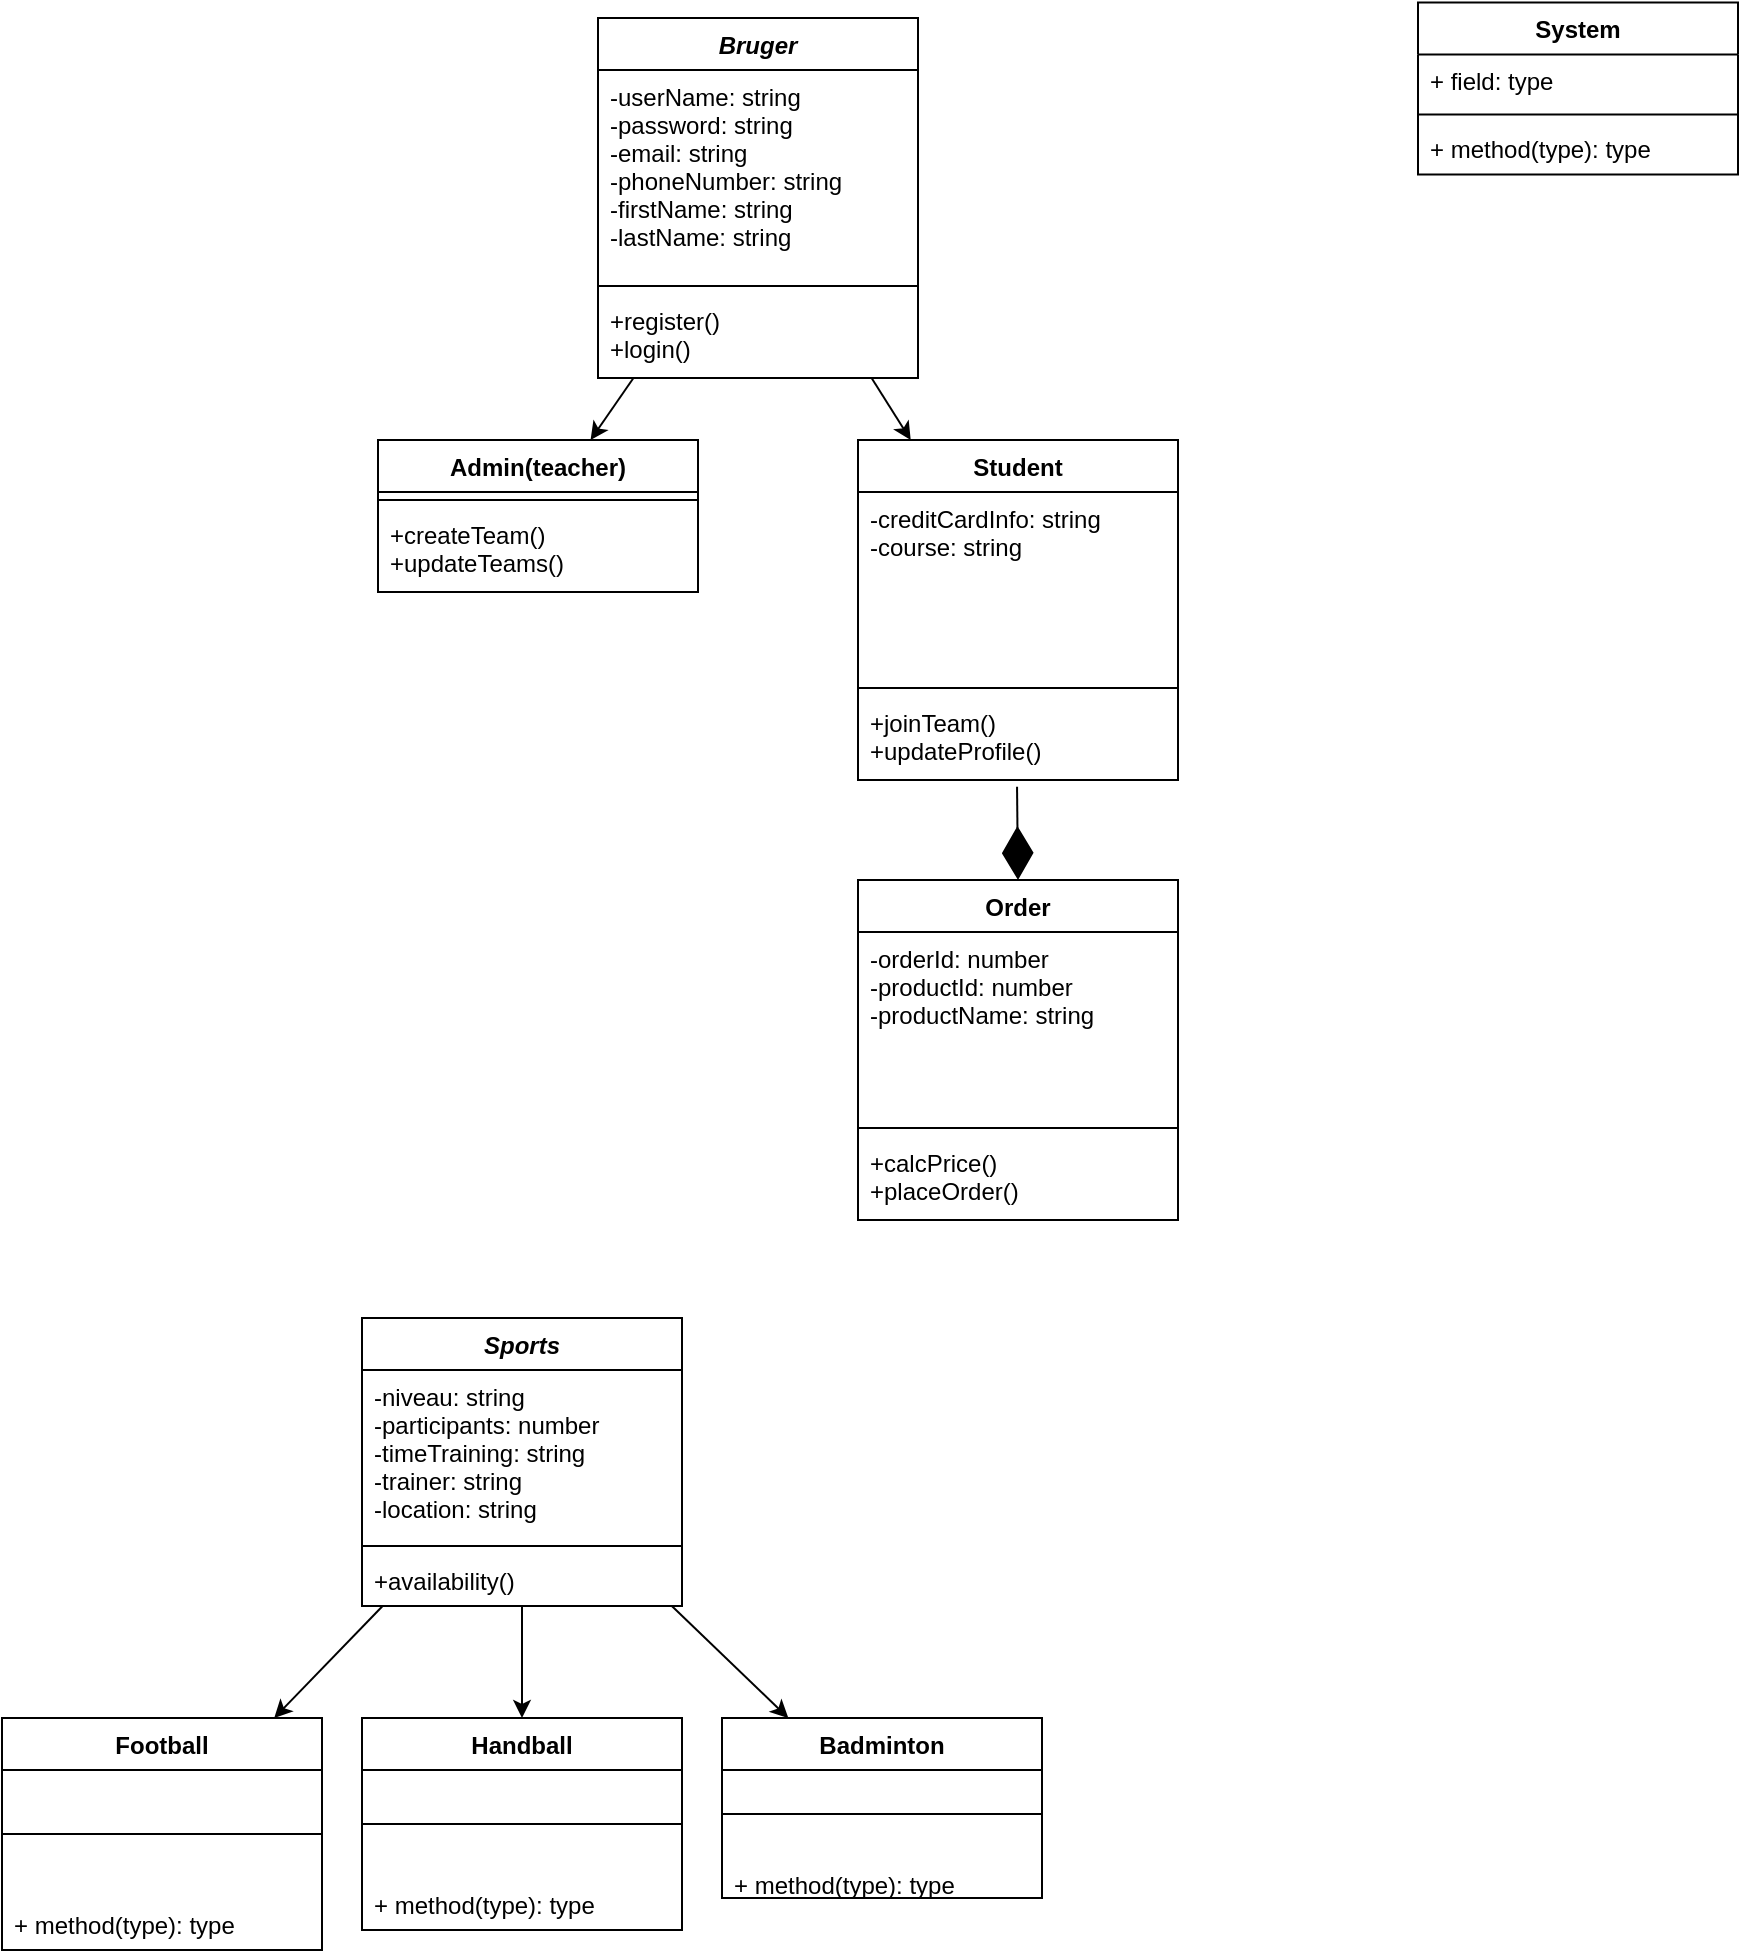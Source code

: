<mxfile version="12.0.0" type="github" pages="1"><diagram name="Page-1" id="e7e014a7-5840-1c2e-5031-d8a46d1fe8dd"><mxGraphModel dx="1264" dy="534" grid="1" gridSize="10" guides="1" tooltips="1" connect="1" arrows="1" fold="1" page="1" pageScale="1" pageWidth="1169" pageHeight="826" background="#ffffff" math="0" shadow="0"><root><mxCell id="0"/><mxCell id="1" parent="0"/><mxCell id="LFXo94fJ0sIlH8z8r5xg-41" value="" style="edgeStyle=none;rounded=0;orthogonalLoop=1;jettySize=auto;html=1;" edge="1" parent="1" source="LFXo94fJ0sIlH8z8r5xg-43" target="LFXo94fJ0sIlH8z8r5xg-51"><mxGeometry relative="1" as="geometry"/></mxCell><mxCell id="LFXo94fJ0sIlH8z8r5xg-42" value="" style="edgeStyle=none;rounded=0;orthogonalLoop=1;jettySize=auto;html=1;" edge="1" parent="1" source="LFXo94fJ0sIlH8z8r5xg-43" target="LFXo94fJ0sIlH8z8r5xg-47"><mxGeometry relative="1" as="geometry"/></mxCell><mxCell id="LFXo94fJ0sIlH8z8r5xg-43" value="Bruger" style="swimlane;fontStyle=3;align=center;verticalAlign=top;childLayout=stackLayout;horizontal=1;startSize=26;horizontalStack=0;resizeParent=1;resizeParentMax=0;resizeLast=0;collapsible=1;marginBottom=0;" vertex="1" parent="1"><mxGeometry x="350" y="29" width="160" height="180" as="geometry"><mxRectangle x="350" y="29" width="70" height="26" as="alternateBounds"/></mxGeometry></mxCell><mxCell id="LFXo94fJ0sIlH8z8r5xg-44" value="-userName: string&#10;-password: string&#10;-email: string&#10;-phoneNumber: string&#10;-firstName: string&#10;-lastName: string&#10;&#10;" style="text;strokeColor=none;fillColor=none;align=left;verticalAlign=top;spacingLeft=4;spacingRight=4;overflow=hidden;rotatable=0;points=[[0,0.5],[1,0.5]];portConstraint=eastwest;" vertex="1" parent="LFXo94fJ0sIlH8z8r5xg-43"><mxGeometry y="26" width="160" height="104" as="geometry"/></mxCell><mxCell id="LFXo94fJ0sIlH8z8r5xg-45" value="" style="line;strokeWidth=1;fillColor=none;align=left;verticalAlign=middle;spacingTop=-1;spacingLeft=3;spacingRight=3;rotatable=0;labelPosition=right;points=[];portConstraint=eastwest;" vertex="1" parent="LFXo94fJ0sIlH8z8r5xg-43"><mxGeometry y="130" width="160" height="8" as="geometry"/></mxCell><mxCell id="LFXo94fJ0sIlH8z8r5xg-46" value="+register()&#10;+login()" style="text;strokeColor=none;fillColor=none;align=left;verticalAlign=top;spacingLeft=4;spacingRight=4;overflow=hidden;rotatable=0;points=[[0,0.5],[1,0.5]];portConstraint=eastwest;" vertex="1" parent="LFXo94fJ0sIlH8z8r5xg-43"><mxGeometry y="138" width="160" height="42" as="geometry"/></mxCell><mxCell id="LFXo94fJ0sIlH8z8r5xg-47" value="Admin(teacher)" style="swimlane;fontStyle=1;align=center;verticalAlign=top;childLayout=stackLayout;horizontal=1;startSize=26;horizontalStack=0;resizeParent=1;resizeParentMax=0;resizeLast=0;collapsible=1;marginBottom=0;" vertex="1" parent="1"><mxGeometry x="240" y="240" width="160" height="76" as="geometry"><mxRectangle x="350" y="29" width="70" height="26" as="alternateBounds"/></mxGeometry></mxCell><mxCell id="LFXo94fJ0sIlH8z8r5xg-49" value="" style="line;strokeWidth=1;fillColor=none;align=left;verticalAlign=middle;spacingTop=-1;spacingLeft=3;spacingRight=3;rotatable=0;labelPosition=right;points=[];portConstraint=eastwest;" vertex="1" parent="LFXo94fJ0sIlH8z8r5xg-47"><mxGeometry y="26" width="160" height="8" as="geometry"/></mxCell><mxCell id="LFXo94fJ0sIlH8z8r5xg-50" value="+createTeam()&#10;+updateTeams()" style="text;strokeColor=none;fillColor=none;align=left;verticalAlign=top;spacingLeft=4;spacingRight=4;overflow=hidden;rotatable=0;points=[[0,0.5],[1,0.5]];portConstraint=eastwest;" vertex="1" parent="LFXo94fJ0sIlH8z8r5xg-47"><mxGeometry y="34" width="160" height="42" as="geometry"/></mxCell><mxCell id="LFXo94fJ0sIlH8z8r5xg-51" value="Student" style="swimlane;fontStyle=1;align=center;verticalAlign=top;childLayout=stackLayout;horizontal=1;startSize=26;horizontalStack=0;resizeParent=1;resizeParentMax=0;resizeLast=0;collapsible=1;marginBottom=0;" vertex="1" parent="1"><mxGeometry x="480" y="240" width="160" height="170" as="geometry"><mxRectangle x="350" y="29" width="70" height="26" as="alternateBounds"/></mxGeometry></mxCell><mxCell id="LFXo94fJ0sIlH8z8r5xg-52" value="-creditCardInfo: string&#10;-course: string" style="text;strokeColor=none;fillColor=none;align=left;verticalAlign=top;spacingLeft=4;spacingRight=4;overflow=hidden;rotatable=0;points=[[0,0.5],[1,0.5]];portConstraint=eastwest;" vertex="1" parent="LFXo94fJ0sIlH8z8r5xg-51"><mxGeometry y="26" width="160" height="94" as="geometry"/></mxCell><mxCell id="LFXo94fJ0sIlH8z8r5xg-53" value="" style="line;strokeWidth=1;fillColor=none;align=left;verticalAlign=middle;spacingTop=-1;spacingLeft=3;spacingRight=3;rotatable=0;labelPosition=right;points=[];portConstraint=eastwest;" vertex="1" parent="LFXo94fJ0sIlH8z8r5xg-51"><mxGeometry y="120" width="160" height="8" as="geometry"/></mxCell><mxCell id="LFXo94fJ0sIlH8z8r5xg-54" value="+joinTeam()&#10;+updateProfile()" style="text;strokeColor=none;fillColor=none;align=left;verticalAlign=top;spacingLeft=4;spacingRight=4;overflow=hidden;rotatable=0;points=[[0,0.5],[1,0.5]];portConstraint=eastwest;" vertex="1" parent="LFXo94fJ0sIlH8z8r5xg-51"><mxGeometry y="128" width="160" height="42" as="geometry"/></mxCell><mxCell id="LFXo94fJ0sIlH8z8r5xg-55" value="Order" style="swimlane;fontStyle=1;align=center;verticalAlign=top;childLayout=stackLayout;horizontal=1;startSize=26;horizontalStack=0;resizeParent=1;resizeParentMax=0;resizeLast=0;collapsible=1;marginBottom=0;" vertex="1" parent="1"><mxGeometry x="480" y="460" width="160" height="170" as="geometry"><mxRectangle x="350" y="29" width="70" height="26" as="alternateBounds"/></mxGeometry></mxCell><mxCell id="LFXo94fJ0sIlH8z8r5xg-56" value="-orderId: number&#10;-productId: number&#10;-productName: string&#10;" style="text;strokeColor=none;fillColor=none;align=left;verticalAlign=top;spacingLeft=4;spacingRight=4;overflow=hidden;rotatable=0;points=[[0,0.5],[1,0.5]];portConstraint=eastwest;" vertex="1" parent="LFXo94fJ0sIlH8z8r5xg-55"><mxGeometry y="26" width="160" height="94" as="geometry"/></mxCell><mxCell id="LFXo94fJ0sIlH8z8r5xg-57" value="" style="line;strokeWidth=1;fillColor=none;align=left;verticalAlign=middle;spacingTop=-1;spacingLeft=3;spacingRight=3;rotatable=0;labelPosition=right;points=[];portConstraint=eastwest;" vertex="1" parent="LFXo94fJ0sIlH8z8r5xg-55"><mxGeometry y="120" width="160" height="8" as="geometry"/></mxCell><mxCell id="LFXo94fJ0sIlH8z8r5xg-58" value="+calcPrice()&#10;+placeOrder()" style="text;strokeColor=none;fillColor=none;align=left;verticalAlign=top;spacingLeft=4;spacingRight=4;overflow=hidden;rotatable=0;points=[[0,0.5],[1,0.5]];portConstraint=eastwest;" vertex="1" parent="LFXo94fJ0sIlH8z8r5xg-55"><mxGeometry y="128" width="160" height="42" as="geometry"/></mxCell><mxCell id="LFXo94fJ0sIlH8z8r5xg-59" value="" style="edgeStyle=none;rounded=0;orthogonalLoop=1;jettySize=auto;html=1;" edge="1" parent="1" source="LFXo94fJ0sIlH8z8r5xg-62" target="LFXo94fJ0sIlH8z8r5xg-72"><mxGeometry relative="1" as="geometry"/></mxCell><mxCell id="LFXo94fJ0sIlH8z8r5xg-60" value="" style="edgeStyle=none;rounded=0;orthogonalLoop=1;jettySize=auto;html=1;" edge="1" parent="1" source="LFXo94fJ0sIlH8z8r5xg-62" target="LFXo94fJ0sIlH8z8r5xg-69"><mxGeometry relative="1" as="geometry"/></mxCell><mxCell id="LFXo94fJ0sIlH8z8r5xg-61" value="" style="edgeStyle=none;rounded=0;orthogonalLoop=1;jettySize=auto;html=1;" edge="1" parent="1" source="LFXo94fJ0sIlH8z8r5xg-62" target="LFXo94fJ0sIlH8z8r5xg-66"><mxGeometry relative="1" as="geometry"/></mxCell><mxCell id="LFXo94fJ0sIlH8z8r5xg-62" value="Sports" style="swimlane;fontStyle=3;align=center;verticalAlign=top;childLayout=stackLayout;horizontal=1;startSize=26;horizontalStack=0;resizeParent=1;resizeParentMax=0;resizeLast=0;collapsible=1;marginBottom=0;" vertex="1" parent="1"><mxGeometry x="232" y="679" width="160" height="144" as="geometry"/></mxCell><mxCell id="LFXo94fJ0sIlH8z8r5xg-63" value="-niveau: string&#10;-participants: number&#10;-timeTraining: string&#10;-trainer: string&#10;-location: string" style="text;strokeColor=none;fillColor=none;align=left;verticalAlign=top;spacingLeft=4;spacingRight=4;overflow=hidden;rotatable=0;points=[[0,0.5],[1,0.5]];portConstraint=eastwest;" vertex="1" parent="LFXo94fJ0sIlH8z8r5xg-62"><mxGeometry y="26" width="160" height="84" as="geometry"/></mxCell><mxCell id="LFXo94fJ0sIlH8z8r5xg-64" value="" style="line;strokeWidth=1;fillColor=none;align=left;verticalAlign=middle;spacingTop=-1;spacingLeft=3;spacingRight=3;rotatable=0;labelPosition=right;points=[];portConstraint=eastwest;" vertex="1" parent="LFXo94fJ0sIlH8z8r5xg-62"><mxGeometry y="110" width="160" height="8" as="geometry"/></mxCell><mxCell id="LFXo94fJ0sIlH8z8r5xg-65" value="+availability()" style="text;strokeColor=none;fillColor=none;align=left;verticalAlign=top;spacingLeft=4;spacingRight=4;overflow=hidden;rotatable=0;points=[[0,0.5],[1,0.5]];portConstraint=eastwest;" vertex="1" parent="LFXo94fJ0sIlH8z8r5xg-62"><mxGeometry y="118" width="160" height="26" as="geometry"/></mxCell><mxCell id="LFXo94fJ0sIlH8z8r5xg-66" value="Handball" style="swimlane;fontStyle=1;align=center;verticalAlign=top;childLayout=stackLayout;horizontal=1;startSize=26;horizontalStack=0;resizeParent=1;resizeParentMax=0;resizeLast=0;collapsible=1;marginBottom=0;" vertex="1" parent="1"><mxGeometry x="232" y="879" width="160" height="106" as="geometry"/></mxCell><mxCell id="LFXo94fJ0sIlH8z8r5xg-67" value="" style="line;strokeWidth=1;fillColor=none;align=left;verticalAlign=middle;spacingTop=-1;spacingLeft=3;spacingRight=3;rotatable=0;labelPosition=right;points=[];portConstraint=eastwest;" vertex="1" parent="LFXo94fJ0sIlH8z8r5xg-66"><mxGeometry y="26" width="160" height="54" as="geometry"/></mxCell><mxCell id="LFXo94fJ0sIlH8z8r5xg-68" value="+ method(type): type" style="text;strokeColor=none;fillColor=none;align=left;verticalAlign=top;spacingLeft=4;spacingRight=4;overflow=hidden;rotatable=0;points=[[0,0.5],[1,0.5]];portConstraint=eastwest;" vertex="1" parent="LFXo94fJ0sIlH8z8r5xg-66"><mxGeometry y="80" width="160" height="26" as="geometry"/></mxCell><mxCell id="LFXo94fJ0sIlH8z8r5xg-69" value="Badminton" style="swimlane;fontStyle=1;align=center;verticalAlign=top;childLayout=stackLayout;horizontal=1;startSize=26;horizontalStack=0;resizeParent=1;resizeParentMax=0;resizeLast=0;collapsible=1;marginBottom=0;" vertex="1" parent="1"><mxGeometry x="412" y="879" width="160" height="90" as="geometry"/></mxCell><mxCell id="LFXo94fJ0sIlH8z8r5xg-70" value="" style="line;strokeWidth=1;fillColor=none;align=left;verticalAlign=middle;spacingTop=-1;spacingLeft=3;spacingRight=3;rotatable=0;labelPosition=right;points=[];portConstraint=eastwest;" vertex="1" parent="LFXo94fJ0sIlH8z8r5xg-69"><mxGeometry y="26" width="160" height="44" as="geometry"/></mxCell><mxCell id="LFXo94fJ0sIlH8z8r5xg-71" value="+ method(type): type" style="text;strokeColor=none;fillColor=none;align=left;verticalAlign=top;spacingLeft=4;spacingRight=4;overflow=hidden;rotatable=0;points=[[0,0.5],[1,0.5]];portConstraint=eastwest;" vertex="1" parent="LFXo94fJ0sIlH8z8r5xg-69"><mxGeometry y="70" width="160" height="20" as="geometry"/></mxCell><mxCell id="LFXo94fJ0sIlH8z8r5xg-72" value="Football" style="swimlane;fontStyle=1;align=center;verticalAlign=top;childLayout=stackLayout;horizontal=1;startSize=26;horizontalStack=0;resizeParent=1;resizeParentMax=0;resizeLast=0;collapsible=1;marginBottom=0;" vertex="1" parent="1"><mxGeometry x="52" y="879" width="160" height="116" as="geometry"/></mxCell><mxCell id="LFXo94fJ0sIlH8z8r5xg-73" value="" style="line;strokeWidth=1;fillColor=none;align=left;verticalAlign=middle;spacingTop=-1;spacingLeft=3;spacingRight=3;rotatable=0;labelPosition=right;points=[];portConstraint=eastwest;" vertex="1" parent="LFXo94fJ0sIlH8z8r5xg-72"><mxGeometry y="26" width="160" height="64" as="geometry"/></mxCell><mxCell id="LFXo94fJ0sIlH8z8r5xg-74" value="+ method(type): type" style="text;strokeColor=none;fillColor=none;align=left;verticalAlign=top;spacingLeft=4;spacingRight=4;overflow=hidden;rotatable=0;points=[[0,0.5],[1,0.5]];portConstraint=eastwest;" vertex="1" parent="LFXo94fJ0sIlH8z8r5xg-72"><mxGeometry y="90" width="160" height="26" as="geometry"/></mxCell><mxCell id="LFXo94fJ0sIlH8z8r5xg-75" value="" style="endArrow=diamondThin;endFill=1;endSize=24;html=1;entryX=0.5;entryY=0;entryDx=0;entryDy=0;exitX=0.497;exitY=1.081;exitDx=0;exitDy=0;exitPerimeter=0;" edge="1" parent="1" source="LFXo94fJ0sIlH8z8r5xg-54" target="LFXo94fJ0sIlH8z8r5xg-55"><mxGeometry width="160" relative="1" as="geometry"><mxPoint x="520" y="480" as="sourcePoint"/><mxPoint x="570" y="760" as="targetPoint"/></mxGeometry></mxCell><mxCell id="LFXo94fJ0sIlH8z8r5xg-76" value="System" style="swimlane;fontStyle=1;align=center;verticalAlign=top;childLayout=stackLayout;horizontal=1;startSize=26;horizontalStack=0;resizeParent=1;resizeParentMax=0;resizeLast=0;collapsible=1;marginBottom=0;" vertex="1" parent="1"><mxGeometry x="760" y="21.2" width="160" height="86" as="geometry"/></mxCell><mxCell id="LFXo94fJ0sIlH8z8r5xg-77" value="+ field: type" style="text;strokeColor=none;fillColor=none;align=left;verticalAlign=top;spacingLeft=4;spacingRight=4;overflow=hidden;rotatable=0;points=[[0,0.5],[1,0.5]];portConstraint=eastwest;" vertex="1" parent="LFXo94fJ0sIlH8z8r5xg-76"><mxGeometry y="26" width="160" height="26" as="geometry"/></mxCell><mxCell id="LFXo94fJ0sIlH8z8r5xg-78" value="" style="line;strokeWidth=1;fillColor=none;align=left;verticalAlign=middle;spacingTop=-1;spacingLeft=3;spacingRight=3;rotatable=0;labelPosition=right;points=[];portConstraint=eastwest;" vertex="1" parent="LFXo94fJ0sIlH8z8r5xg-76"><mxGeometry y="52" width="160" height="8" as="geometry"/></mxCell><mxCell id="LFXo94fJ0sIlH8z8r5xg-79" value="+ method(type): type" style="text;strokeColor=none;fillColor=none;align=left;verticalAlign=top;spacingLeft=4;spacingRight=4;overflow=hidden;rotatable=0;points=[[0,0.5],[1,0.5]];portConstraint=eastwest;" vertex="1" parent="LFXo94fJ0sIlH8z8r5xg-76"><mxGeometry y="60" width="160" height="26" as="geometry"/></mxCell></root></mxGraphModel></diagram></mxfile>